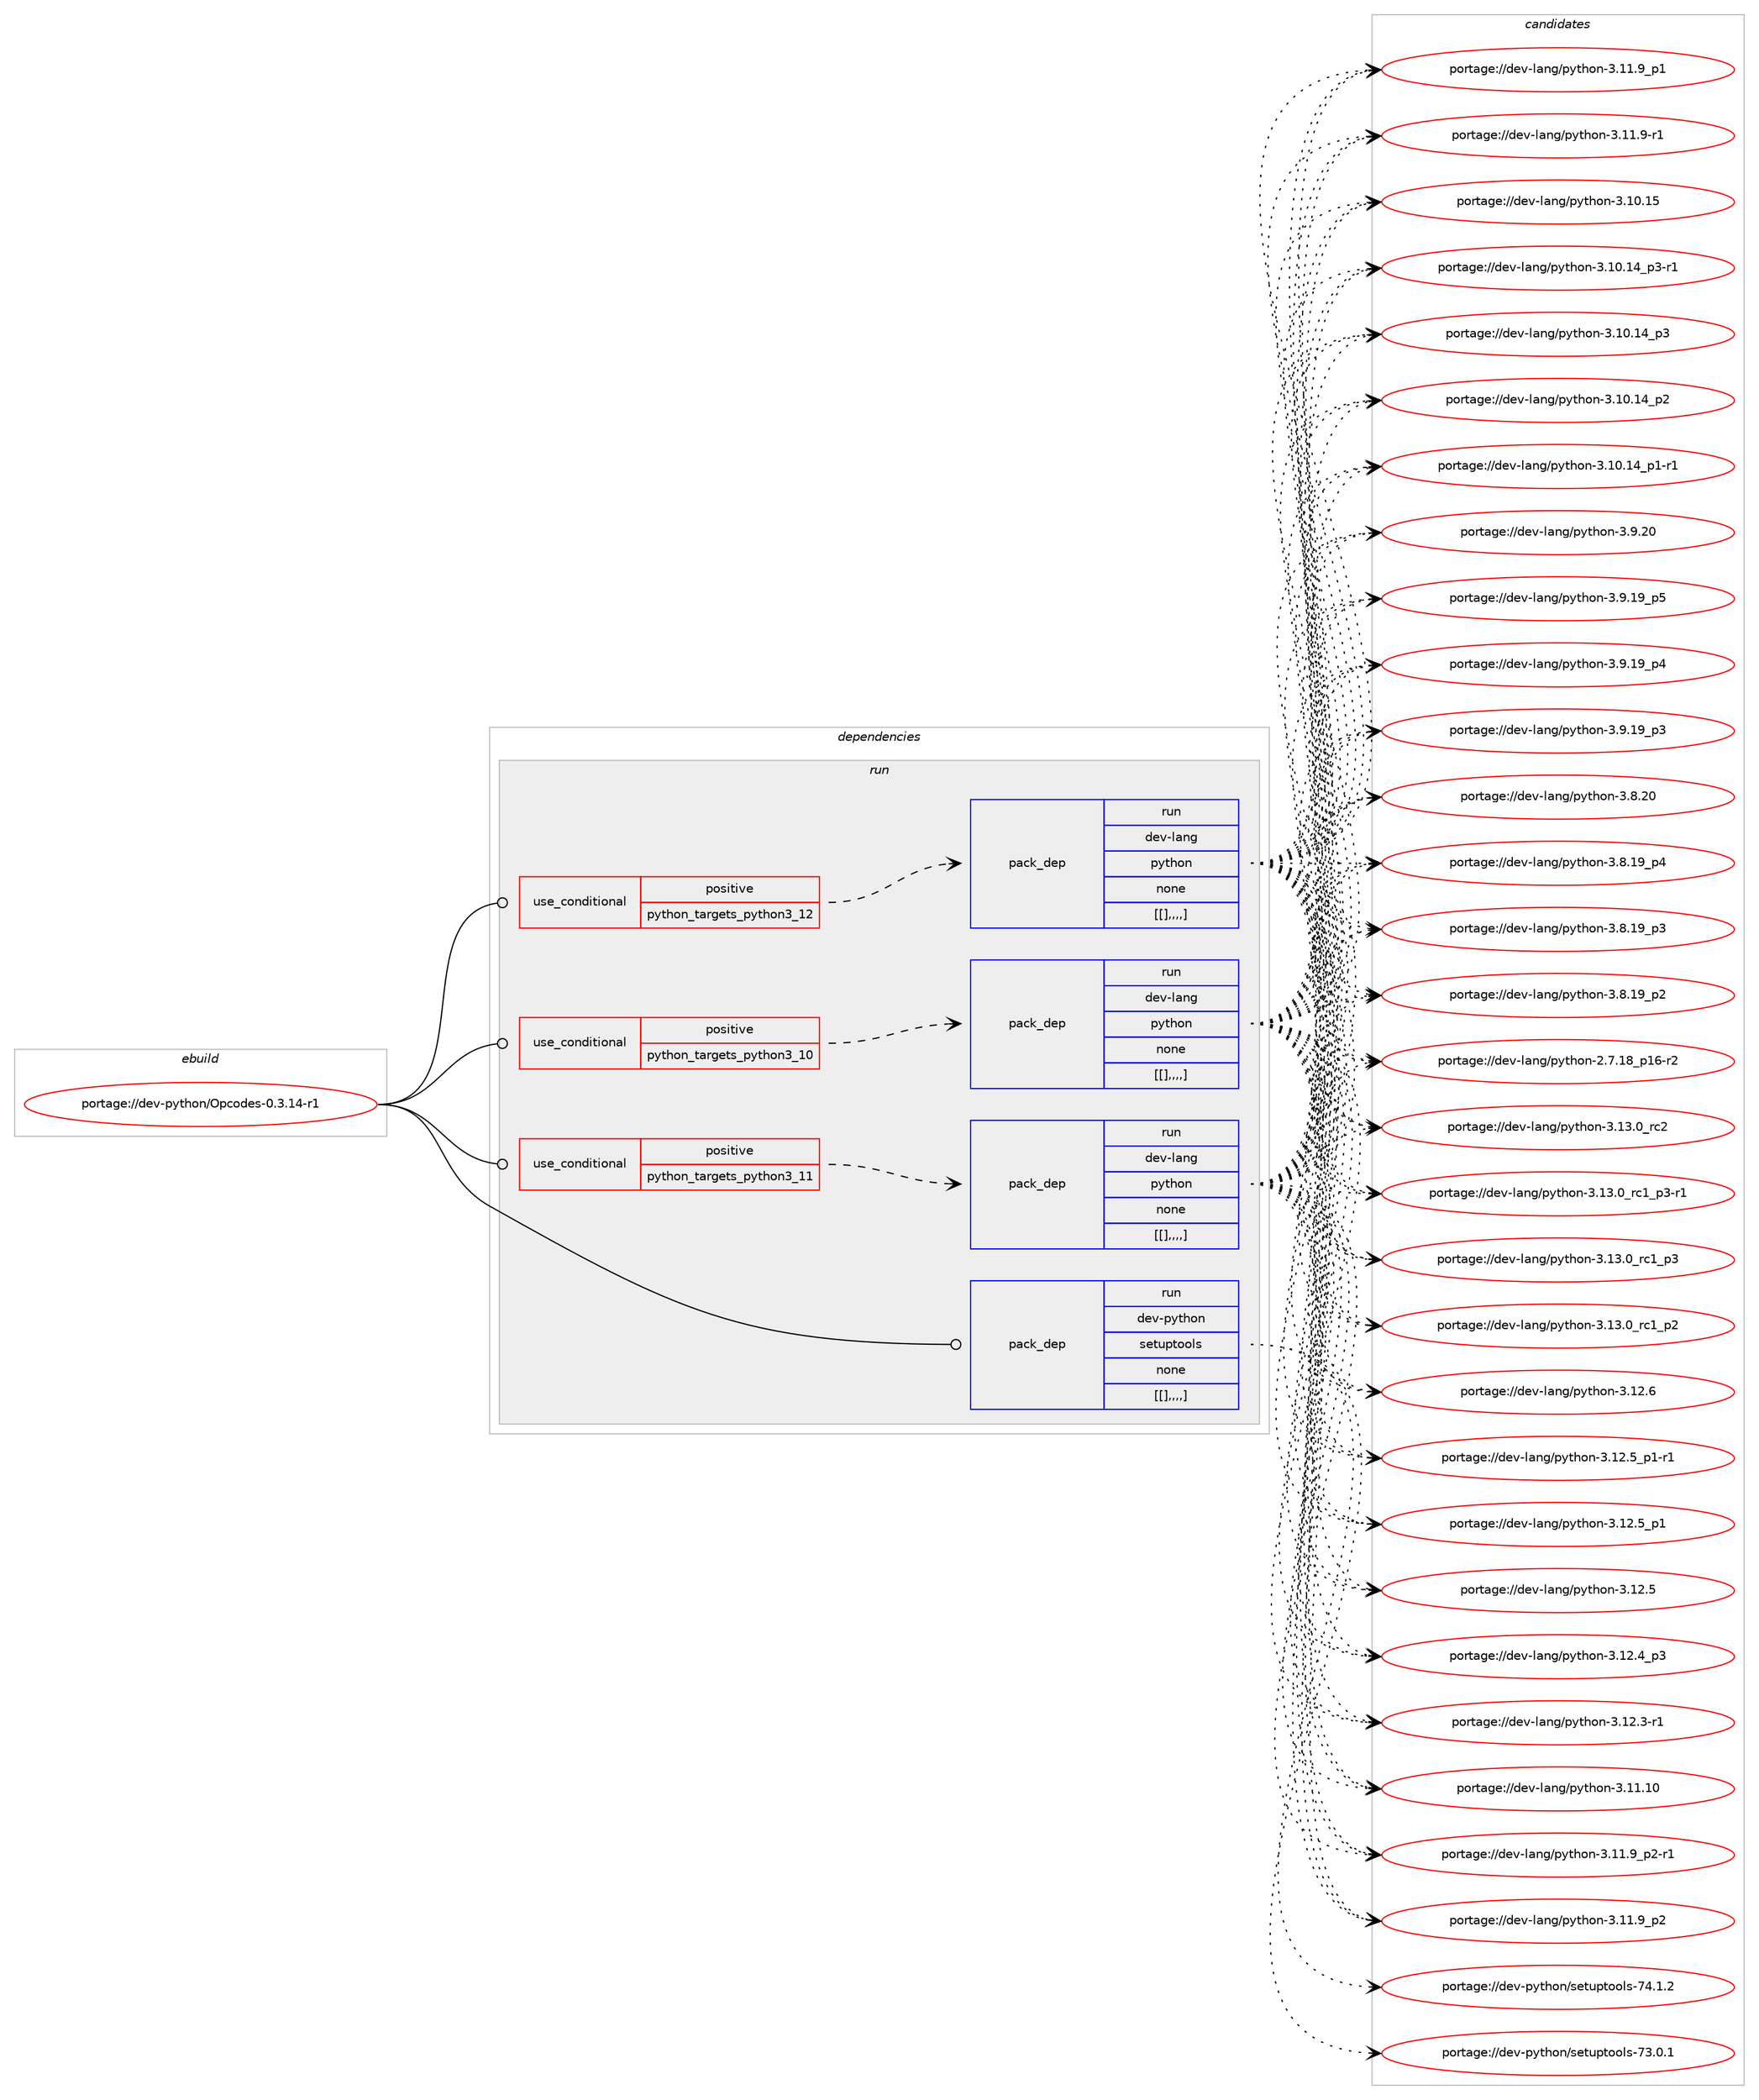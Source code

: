 digraph prolog {

# *************
# Graph options
# *************

newrank=true;
concentrate=true;
compound=true;
graph [rankdir=LR,fontname=Helvetica,fontsize=10,ranksep=1.5];#, ranksep=2.5, nodesep=0.2];
edge  [arrowhead=vee];
node  [fontname=Helvetica,fontsize=10];

# **********
# The ebuild
# **********

subgraph cluster_leftcol {
color=gray;
label=<<i>ebuild</i>>;
id [label="portage://dev-python/Opcodes-0.3.14-r1", color=red, width=4, href="../dev-python/Opcodes-0.3.14-r1.svg"];
}

# ****************
# The dependencies
# ****************

subgraph cluster_midcol {
color=gray;
label=<<i>dependencies</i>>;
subgraph cluster_compile {
fillcolor="#eeeeee";
style=filled;
label=<<i>compile</i>>;
}
subgraph cluster_compileandrun {
fillcolor="#eeeeee";
style=filled;
label=<<i>compile and run</i>>;
}
subgraph cluster_run {
fillcolor="#eeeeee";
style=filled;
label=<<i>run</i>>;
subgraph cond31040 {
dependency141730 [label=<<TABLE BORDER="0" CELLBORDER="1" CELLSPACING="0" CELLPADDING="4"><TR><TD ROWSPAN="3" CELLPADDING="10">use_conditional</TD></TR><TR><TD>positive</TD></TR><TR><TD>python_targets_python3_10</TD></TR></TABLE>>, shape=none, color=red];
subgraph pack109477 {
dependency141731 [label=<<TABLE BORDER="0" CELLBORDER="1" CELLSPACING="0" CELLPADDING="4" WIDTH="220"><TR><TD ROWSPAN="6" CELLPADDING="30">pack_dep</TD></TR><TR><TD WIDTH="110">run</TD></TR><TR><TD>dev-lang</TD></TR><TR><TD>python</TD></TR><TR><TD>none</TD></TR><TR><TD>[[],,,,]</TD></TR></TABLE>>, shape=none, color=blue];
}
dependency141730:e -> dependency141731:w [weight=20,style="dashed",arrowhead="vee"];
}
id:e -> dependency141730:w [weight=20,style="solid",arrowhead="odot"];
subgraph cond31041 {
dependency141732 [label=<<TABLE BORDER="0" CELLBORDER="1" CELLSPACING="0" CELLPADDING="4"><TR><TD ROWSPAN="3" CELLPADDING="10">use_conditional</TD></TR><TR><TD>positive</TD></TR><TR><TD>python_targets_python3_11</TD></TR></TABLE>>, shape=none, color=red];
subgraph pack109478 {
dependency141733 [label=<<TABLE BORDER="0" CELLBORDER="1" CELLSPACING="0" CELLPADDING="4" WIDTH="220"><TR><TD ROWSPAN="6" CELLPADDING="30">pack_dep</TD></TR><TR><TD WIDTH="110">run</TD></TR><TR><TD>dev-lang</TD></TR><TR><TD>python</TD></TR><TR><TD>none</TD></TR><TR><TD>[[],,,,]</TD></TR></TABLE>>, shape=none, color=blue];
}
dependency141732:e -> dependency141733:w [weight=20,style="dashed",arrowhead="vee"];
}
id:e -> dependency141732:w [weight=20,style="solid",arrowhead="odot"];
subgraph cond31042 {
dependency141734 [label=<<TABLE BORDER="0" CELLBORDER="1" CELLSPACING="0" CELLPADDING="4"><TR><TD ROWSPAN="3" CELLPADDING="10">use_conditional</TD></TR><TR><TD>positive</TD></TR><TR><TD>python_targets_python3_12</TD></TR></TABLE>>, shape=none, color=red];
subgraph pack109479 {
dependency141735 [label=<<TABLE BORDER="0" CELLBORDER="1" CELLSPACING="0" CELLPADDING="4" WIDTH="220"><TR><TD ROWSPAN="6" CELLPADDING="30">pack_dep</TD></TR><TR><TD WIDTH="110">run</TD></TR><TR><TD>dev-lang</TD></TR><TR><TD>python</TD></TR><TR><TD>none</TD></TR><TR><TD>[[],,,,]</TD></TR></TABLE>>, shape=none, color=blue];
}
dependency141734:e -> dependency141735:w [weight=20,style="dashed",arrowhead="vee"];
}
id:e -> dependency141734:w [weight=20,style="solid",arrowhead="odot"];
subgraph pack109480 {
dependency141736 [label=<<TABLE BORDER="0" CELLBORDER="1" CELLSPACING="0" CELLPADDING="4" WIDTH="220"><TR><TD ROWSPAN="6" CELLPADDING="30">pack_dep</TD></TR><TR><TD WIDTH="110">run</TD></TR><TR><TD>dev-python</TD></TR><TR><TD>setuptools</TD></TR><TR><TD>none</TD></TR><TR><TD>[[],,,,]</TD></TR></TABLE>>, shape=none, color=blue];
}
id:e -> dependency141736:w [weight=20,style="solid",arrowhead="odot"];
}
}

# **************
# The candidates
# **************

subgraph cluster_choices {
rank=same;
color=gray;
label=<<i>candidates</i>>;

subgraph choice109477 {
color=black;
nodesep=1;
choice10010111845108971101034711212111610411111045514649514648951149950 [label="portage://dev-lang/python-3.13.0_rc2", color=red, width=4,href="../dev-lang/python-3.13.0_rc2.svg"];
choice1001011184510897110103471121211161041111104551464951464895114994995112514511449 [label="portage://dev-lang/python-3.13.0_rc1_p3-r1", color=red, width=4,href="../dev-lang/python-3.13.0_rc1_p3-r1.svg"];
choice100101118451089711010347112121116104111110455146495146489511499499511251 [label="portage://dev-lang/python-3.13.0_rc1_p3", color=red, width=4,href="../dev-lang/python-3.13.0_rc1_p3.svg"];
choice100101118451089711010347112121116104111110455146495146489511499499511250 [label="portage://dev-lang/python-3.13.0_rc1_p2", color=red, width=4,href="../dev-lang/python-3.13.0_rc1_p2.svg"];
choice10010111845108971101034711212111610411111045514649504654 [label="portage://dev-lang/python-3.12.6", color=red, width=4,href="../dev-lang/python-3.12.6.svg"];
choice1001011184510897110103471121211161041111104551464950465395112494511449 [label="portage://dev-lang/python-3.12.5_p1-r1", color=red, width=4,href="../dev-lang/python-3.12.5_p1-r1.svg"];
choice100101118451089711010347112121116104111110455146495046539511249 [label="portage://dev-lang/python-3.12.5_p1", color=red, width=4,href="../dev-lang/python-3.12.5_p1.svg"];
choice10010111845108971101034711212111610411111045514649504653 [label="portage://dev-lang/python-3.12.5", color=red, width=4,href="../dev-lang/python-3.12.5.svg"];
choice100101118451089711010347112121116104111110455146495046529511251 [label="portage://dev-lang/python-3.12.4_p3", color=red, width=4,href="../dev-lang/python-3.12.4_p3.svg"];
choice100101118451089711010347112121116104111110455146495046514511449 [label="portage://dev-lang/python-3.12.3-r1", color=red, width=4,href="../dev-lang/python-3.12.3-r1.svg"];
choice1001011184510897110103471121211161041111104551464949464948 [label="portage://dev-lang/python-3.11.10", color=red, width=4,href="../dev-lang/python-3.11.10.svg"];
choice1001011184510897110103471121211161041111104551464949465795112504511449 [label="portage://dev-lang/python-3.11.9_p2-r1", color=red, width=4,href="../dev-lang/python-3.11.9_p2-r1.svg"];
choice100101118451089711010347112121116104111110455146494946579511250 [label="portage://dev-lang/python-3.11.9_p2", color=red, width=4,href="../dev-lang/python-3.11.9_p2.svg"];
choice100101118451089711010347112121116104111110455146494946579511249 [label="portage://dev-lang/python-3.11.9_p1", color=red, width=4,href="../dev-lang/python-3.11.9_p1.svg"];
choice100101118451089711010347112121116104111110455146494946574511449 [label="portage://dev-lang/python-3.11.9-r1", color=red, width=4,href="../dev-lang/python-3.11.9-r1.svg"];
choice1001011184510897110103471121211161041111104551464948464953 [label="portage://dev-lang/python-3.10.15", color=red, width=4,href="../dev-lang/python-3.10.15.svg"];
choice100101118451089711010347112121116104111110455146494846495295112514511449 [label="portage://dev-lang/python-3.10.14_p3-r1", color=red, width=4,href="../dev-lang/python-3.10.14_p3-r1.svg"];
choice10010111845108971101034711212111610411111045514649484649529511251 [label="portage://dev-lang/python-3.10.14_p3", color=red, width=4,href="../dev-lang/python-3.10.14_p3.svg"];
choice10010111845108971101034711212111610411111045514649484649529511250 [label="portage://dev-lang/python-3.10.14_p2", color=red, width=4,href="../dev-lang/python-3.10.14_p2.svg"];
choice100101118451089711010347112121116104111110455146494846495295112494511449 [label="portage://dev-lang/python-3.10.14_p1-r1", color=red, width=4,href="../dev-lang/python-3.10.14_p1-r1.svg"];
choice10010111845108971101034711212111610411111045514657465048 [label="portage://dev-lang/python-3.9.20", color=red, width=4,href="../dev-lang/python-3.9.20.svg"];
choice100101118451089711010347112121116104111110455146574649579511253 [label="portage://dev-lang/python-3.9.19_p5", color=red, width=4,href="../dev-lang/python-3.9.19_p5.svg"];
choice100101118451089711010347112121116104111110455146574649579511252 [label="portage://dev-lang/python-3.9.19_p4", color=red, width=4,href="../dev-lang/python-3.9.19_p4.svg"];
choice100101118451089711010347112121116104111110455146574649579511251 [label="portage://dev-lang/python-3.9.19_p3", color=red, width=4,href="../dev-lang/python-3.9.19_p3.svg"];
choice10010111845108971101034711212111610411111045514656465048 [label="portage://dev-lang/python-3.8.20", color=red, width=4,href="../dev-lang/python-3.8.20.svg"];
choice100101118451089711010347112121116104111110455146564649579511252 [label="portage://dev-lang/python-3.8.19_p4", color=red, width=4,href="../dev-lang/python-3.8.19_p4.svg"];
choice100101118451089711010347112121116104111110455146564649579511251 [label="portage://dev-lang/python-3.8.19_p3", color=red, width=4,href="../dev-lang/python-3.8.19_p3.svg"];
choice100101118451089711010347112121116104111110455146564649579511250 [label="portage://dev-lang/python-3.8.19_p2", color=red, width=4,href="../dev-lang/python-3.8.19_p2.svg"];
choice100101118451089711010347112121116104111110455046554649569511249544511450 [label="portage://dev-lang/python-2.7.18_p16-r2", color=red, width=4,href="../dev-lang/python-2.7.18_p16-r2.svg"];
dependency141731:e -> choice10010111845108971101034711212111610411111045514649514648951149950:w [style=dotted,weight="100"];
dependency141731:e -> choice1001011184510897110103471121211161041111104551464951464895114994995112514511449:w [style=dotted,weight="100"];
dependency141731:e -> choice100101118451089711010347112121116104111110455146495146489511499499511251:w [style=dotted,weight="100"];
dependency141731:e -> choice100101118451089711010347112121116104111110455146495146489511499499511250:w [style=dotted,weight="100"];
dependency141731:e -> choice10010111845108971101034711212111610411111045514649504654:w [style=dotted,weight="100"];
dependency141731:e -> choice1001011184510897110103471121211161041111104551464950465395112494511449:w [style=dotted,weight="100"];
dependency141731:e -> choice100101118451089711010347112121116104111110455146495046539511249:w [style=dotted,weight="100"];
dependency141731:e -> choice10010111845108971101034711212111610411111045514649504653:w [style=dotted,weight="100"];
dependency141731:e -> choice100101118451089711010347112121116104111110455146495046529511251:w [style=dotted,weight="100"];
dependency141731:e -> choice100101118451089711010347112121116104111110455146495046514511449:w [style=dotted,weight="100"];
dependency141731:e -> choice1001011184510897110103471121211161041111104551464949464948:w [style=dotted,weight="100"];
dependency141731:e -> choice1001011184510897110103471121211161041111104551464949465795112504511449:w [style=dotted,weight="100"];
dependency141731:e -> choice100101118451089711010347112121116104111110455146494946579511250:w [style=dotted,weight="100"];
dependency141731:e -> choice100101118451089711010347112121116104111110455146494946579511249:w [style=dotted,weight="100"];
dependency141731:e -> choice100101118451089711010347112121116104111110455146494946574511449:w [style=dotted,weight="100"];
dependency141731:e -> choice1001011184510897110103471121211161041111104551464948464953:w [style=dotted,weight="100"];
dependency141731:e -> choice100101118451089711010347112121116104111110455146494846495295112514511449:w [style=dotted,weight="100"];
dependency141731:e -> choice10010111845108971101034711212111610411111045514649484649529511251:w [style=dotted,weight="100"];
dependency141731:e -> choice10010111845108971101034711212111610411111045514649484649529511250:w [style=dotted,weight="100"];
dependency141731:e -> choice100101118451089711010347112121116104111110455146494846495295112494511449:w [style=dotted,weight="100"];
dependency141731:e -> choice10010111845108971101034711212111610411111045514657465048:w [style=dotted,weight="100"];
dependency141731:e -> choice100101118451089711010347112121116104111110455146574649579511253:w [style=dotted,weight="100"];
dependency141731:e -> choice100101118451089711010347112121116104111110455146574649579511252:w [style=dotted,weight="100"];
dependency141731:e -> choice100101118451089711010347112121116104111110455146574649579511251:w [style=dotted,weight="100"];
dependency141731:e -> choice10010111845108971101034711212111610411111045514656465048:w [style=dotted,weight="100"];
dependency141731:e -> choice100101118451089711010347112121116104111110455146564649579511252:w [style=dotted,weight="100"];
dependency141731:e -> choice100101118451089711010347112121116104111110455146564649579511251:w [style=dotted,weight="100"];
dependency141731:e -> choice100101118451089711010347112121116104111110455146564649579511250:w [style=dotted,weight="100"];
dependency141731:e -> choice100101118451089711010347112121116104111110455046554649569511249544511450:w [style=dotted,weight="100"];
}
subgraph choice109478 {
color=black;
nodesep=1;
choice10010111845108971101034711212111610411111045514649514648951149950 [label="portage://dev-lang/python-3.13.0_rc2", color=red, width=4,href="../dev-lang/python-3.13.0_rc2.svg"];
choice1001011184510897110103471121211161041111104551464951464895114994995112514511449 [label="portage://dev-lang/python-3.13.0_rc1_p3-r1", color=red, width=4,href="../dev-lang/python-3.13.0_rc1_p3-r1.svg"];
choice100101118451089711010347112121116104111110455146495146489511499499511251 [label="portage://dev-lang/python-3.13.0_rc1_p3", color=red, width=4,href="../dev-lang/python-3.13.0_rc1_p3.svg"];
choice100101118451089711010347112121116104111110455146495146489511499499511250 [label="portage://dev-lang/python-3.13.0_rc1_p2", color=red, width=4,href="../dev-lang/python-3.13.0_rc1_p2.svg"];
choice10010111845108971101034711212111610411111045514649504654 [label="portage://dev-lang/python-3.12.6", color=red, width=4,href="../dev-lang/python-3.12.6.svg"];
choice1001011184510897110103471121211161041111104551464950465395112494511449 [label="portage://dev-lang/python-3.12.5_p1-r1", color=red, width=4,href="../dev-lang/python-3.12.5_p1-r1.svg"];
choice100101118451089711010347112121116104111110455146495046539511249 [label="portage://dev-lang/python-3.12.5_p1", color=red, width=4,href="../dev-lang/python-3.12.5_p1.svg"];
choice10010111845108971101034711212111610411111045514649504653 [label="portage://dev-lang/python-3.12.5", color=red, width=4,href="../dev-lang/python-3.12.5.svg"];
choice100101118451089711010347112121116104111110455146495046529511251 [label="portage://dev-lang/python-3.12.4_p3", color=red, width=4,href="../dev-lang/python-3.12.4_p3.svg"];
choice100101118451089711010347112121116104111110455146495046514511449 [label="portage://dev-lang/python-3.12.3-r1", color=red, width=4,href="../dev-lang/python-3.12.3-r1.svg"];
choice1001011184510897110103471121211161041111104551464949464948 [label="portage://dev-lang/python-3.11.10", color=red, width=4,href="../dev-lang/python-3.11.10.svg"];
choice1001011184510897110103471121211161041111104551464949465795112504511449 [label="portage://dev-lang/python-3.11.9_p2-r1", color=red, width=4,href="../dev-lang/python-3.11.9_p2-r1.svg"];
choice100101118451089711010347112121116104111110455146494946579511250 [label="portage://dev-lang/python-3.11.9_p2", color=red, width=4,href="../dev-lang/python-3.11.9_p2.svg"];
choice100101118451089711010347112121116104111110455146494946579511249 [label="portage://dev-lang/python-3.11.9_p1", color=red, width=4,href="../dev-lang/python-3.11.9_p1.svg"];
choice100101118451089711010347112121116104111110455146494946574511449 [label="portage://dev-lang/python-3.11.9-r1", color=red, width=4,href="../dev-lang/python-3.11.9-r1.svg"];
choice1001011184510897110103471121211161041111104551464948464953 [label="portage://dev-lang/python-3.10.15", color=red, width=4,href="../dev-lang/python-3.10.15.svg"];
choice100101118451089711010347112121116104111110455146494846495295112514511449 [label="portage://dev-lang/python-3.10.14_p3-r1", color=red, width=4,href="../dev-lang/python-3.10.14_p3-r1.svg"];
choice10010111845108971101034711212111610411111045514649484649529511251 [label="portage://dev-lang/python-3.10.14_p3", color=red, width=4,href="../dev-lang/python-3.10.14_p3.svg"];
choice10010111845108971101034711212111610411111045514649484649529511250 [label="portage://dev-lang/python-3.10.14_p2", color=red, width=4,href="../dev-lang/python-3.10.14_p2.svg"];
choice100101118451089711010347112121116104111110455146494846495295112494511449 [label="portage://dev-lang/python-3.10.14_p1-r1", color=red, width=4,href="../dev-lang/python-3.10.14_p1-r1.svg"];
choice10010111845108971101034711212111610411111045514657465048 [label="portage://dev-lang/python-3.9.20", color=red, width=4,href="../dev-lang/python-3.9.20.svg"];
choice100101118451089711010347112121116104111110455146574649579511253 [label="portage://dev-lang/python-3.9.19_p5", color=red, width=4,href="../dev-lang/python-3.9.19_p5.svg"];
choice100101118451089711010347112121116104111110455146574649579511252 [label="portage://dev-lang/python-3.9.19_p4", color=red, width=4,href="../dev-lang/python-3.9.19_p4.svg"];
choice100101118451089711010347112121116104111110455146574649579511251 [label="portage://dev-lang/python-3.9.19_p3", color=red, width=4,href="../dev-lang/python-3.9.19_p3.svg"];
choice10010111845108971101034711212111610411111045514656465048 [label="portage://dev-lang/python-3.8.20", color=red, width=4,href="../dev-lang/python-3.8.20.svg"];
choice100101118451089711010347112121116104111110455146564649579511252 [label="portage://dev-lang/python-3.8.19_p4", color=red, width=4,href="../dev-lang/python-3.8.19_p4.svg"];
choice100101118451089711010347112121116104111110455146564649579511251 [label="portage://dev-lang/python-3.8.19_p3", color=red, width=4,href="../dev-lang/python-3.8.19_p3.svg"];
choice100101118451089711010347112121116104111110455146564649579511250 [label="portage://dev-lang/python-3.8.19_p2", color=red, width=4,href="../dev-lang/python-3.8.19_p2.svg"];
choice100101118451089711010347112121116104111110455046554649569511249544511450 [label="portage://dev-lang/python-2.7.18_p16-r2", color=red, width=4,href="../dev-lang/python-2.7.18_p16-r2.svg"];
dependency141733:e -> choice10010111845108971101034711212111610411111045514649514648951149950:w [style=dotted,weight="100"];
dependency141733:e -> choice1001011184510897110103471121211161041111104551464951464895114994995112514511449:w [style=dotted,weight="100"];
dependency141733:e -> choice100101118451089711010347112121116104111110455146495146489511499499511251:w [style=dotted,weight="100"];
dependency141733:e -> choice100101118451089711010347112121116104111110455146495146489511499499511250:w [style=dotted,weight="100"];
dependency141733:e -> choice10010111845108971101034711212111610411111045514649504654:w [style=dotted,weight="100"];
dependency141733:e -> choice1001011184510897110103471121211161041111104551464950465395112494511449:w [style=dotted,weight="100"];
dependency141733:e -> choice100101118451089711010347112121116104111110455146495046539511249:w [style=dotted,weight="100"];
dependency141733:e -> choice10010111845108971101034711212111610411111045514649504653:w [style=dotted,weight="100"];
dependency141733:e -> choice100101118451089711010347112121116104111110455146495046529511251:w [style=dotted,weight="100"];
dependency141733:e -> choice100101118451089711010347112121116104111110455146495046514511449:w [style=dotted,weight="100"];
dependency141733:e -> choice1001011184510897110103471121211161041111104551464949464948:w [style=dotted,weight="100"];
dependency141733:e -> choice1001011184510897110103471121211161041111104551464949465795112504511449:w [style=dotted,weight="100"];
dependency141733:e -> choice100101118451089711010347112121116104111110455146494946579511250:w [style=dotted,weight="100"];
dependency141733:e -> choice100101118451089711010347112121116104111110455146494946579511249:w [style=dotted,weight="100"];
dependency141733:e -> choice100101118451089711010347112121116104111110455146494946574511449:w [style=dotted,weight="100"];
dependency141733:e -> choice1001011184510897110103471121211161041111104551464948464953:w [style=dotted,weight="100"];
dependency141733:e -> choice100101118451089711010347112121116104111110455146494846495295112514511449:w [style=dotted,weight="100"];
dependency141733:e -> choice10010111845108971101034711212111610411111045514649484649529511251:w [style=dotted,weight="100"];
dependency141733:e -> choice10010111845108971101034711212111610411111045514649484649529511250:w [style=dotted,weight="100"];
dependency141733:e -> choice100101118451089711010347112121116104111110455146494846495295112494511449:w [style=dotted,weight="100"];
dependency141733:e -> choice10010111845108971101034711212111610411111045514657465048:w [style=dotted,weight="100"];
dependency141733:e -> choice100101118451089711010347112121116104111110455146574649579511253:w [style=dotted,weight="100"];
dependency141733:e -> choice100101118451089711010347112121116104111110455146574649579511252:w [style=dotted,weight="100"];
dependency141733:e -> choice100101118451089711010347112121116104111110455146574649579511251:w [style=dotted,weight="100"];
dependency141733:e -> choice10010111845108971101034711212111610411111045514656465048:w [style=dotted,weight="100"];
dependency141733:e -> choice100101118451089711010347112121116104111110455146564649579511252:w [style=dotted,weight="100"];
dependency141733:e -> choice100101118451089711010347112121116104111110455146564649579511251:w [style=dotted,weight="100"];
dependency141733:e -> choice100101118451089711010347112121116104111110455146564649579511250:w [style=dotted,weight="100"];
dependency141733:e -> choice100101118451089711010347112121116104111110455046554649569511249544511450:w [style=dotted,weight="100"];
}
subgraph choice109479 {
color=black;
nodesep=1;
choice10010111845108971101034711212111610411111045514649514648951149950 [label="portage://dev-lang/python-3.13.0_rc2", color=red, width=4,href="../dev-lang/python-3.13.0_rc2.svg"];
choice1001011184510897110103471121211161041111104551464951464895114994995112514511449 [label="portage://dev-lang/python-3.13.0_rc1_p3-r1", color=red, width=4,href="../dev-lang/python-3.13.0_rc1_p3-r1.svg"];
choice100101118451089711010347112121116104111110455146495146489511499499511251 [label="portage://dev-lang/python-3.13.0_rc1_p3", color=red, width=4,href="../dev-lang/python-3.13.0_rc1_p3.svg"];
choice100101118451089711010347112121116104111110455146495146489511499499511250 [label="portage://dev-lang/python-3.13.0_rc1_p2", color=red, width=4,href="../dev-lang/python-3.13.0_rc1_p2.svg"];
choice10010111845108971101034711212111610411111045514649504654 [label="portage://dev-lang/python-3.12.6", color=red, width=4,href="../dev-lang/python-3.12.6.svg"];
choice1001011184510897110103471121211161041111104551464950465395112494511449 [label="portage://dev-lang/python-3.12.5_p1-r1", color=red, width=4,href="../dev-lang/python-3.12.5_p1-r1.svg"];
choice100101118451089711010347112121116104111110455146495046539511249 [label="portage://dev-lang/python-3.12.5_p1", color=red, width=4,href="../dev-lang/python-3.12.5_p1.svg"];
choice10010111845108971101034711212111610411111045514649504653 [label="portage://dev-lang/python-3.12.5", color=red, width=4,href="../dev-lang/python-3.12.5.svg"];
choice100101118451089711010347112121116104111110455146495046529511251 [label="portage://dev-lang/python-3.12.4_p3", color=red, width=4,href="../dev-lang/python-3.12.4_p3.svg"];
choice100101118451089711010347112121116104111110455146495046514511449 [label="portage://dev-lang/python-3.12.3-r1", color=red, width=4,href="../dev-lang/python-3.12.3-r1.svg"];
choice1001011184510897110103471121211161041111104551464949464948 [label="portage://dev-lang/python-3.11.10", color=red, width=4,href="../dev-lang/python-3.11.10.svg"];
choice1001011184510897110103471121211161041111104551464949465795112504511449 [label="portage://dev-lang/python-3.11.9_p2-r1", color=red, width=4,href="../dev-lang/python-3.11.9_p2-r1.svg"];
choice100101118451089711010347112121116104111110455146494946579511250 [label="portage://dev-lang/python-3.11.9_p2", color=red, width=4,href="../dev-lang/python-3.11.9_p2.svg"];
choice100101118451089711010347112121116104111110455146494946579511249 [label="portage://dev-lang/python-3.11.9_p1", color=red, width=4,href="../dev-lang/python-3.11.9_p1.svg"];
choice100101118451089711010347112121116104111110455146494946574511449 [label="portage://dev-lang/python-3.11.9-r1", color=red, width=4,href="../dev-lang/python-3.11.9-r1.svg"];
choice1001011184510897110103471121211161041111104551464948464953 [label="portage://dev-lang/python-3.10.15", color=red, width=4,href="../dev-lang/python-3.10.15.svg"];
choice100101118451089711010347112121116104111110455146494846495295112514511449 [label="portage://dev-lang/python-3.10.14_p3-r1", color=red, width=4,href="../dev-lang/python-3.10.14_p3-r1.svg"];
choice10010111845108971101034711212111610411111045514649484649529511251 [label="portage://dev-lang/python-3.10.14_p3", color=red, width=4,href="../dev-lang/python-3.10.14_p3.svg"];
choice10010111845108971101034711212111610411111045514649484649529511250 [label="portage://dev-lang/python-3.10.14_p2", color=red, width=4,href="../dev-lang/python-3.10.14_p2.svg"];
choice100101118451089711010347112121116104111110455146494846495295112494511449 [label="portage://dev-lang/python-3.10.14_p1-r1", color=red, width=4,href="../dev-lang/python-3.10.14_p1-r1.svg"];
choice10010111845108971101034711212111610411111045514657465048 [label="portage://dev-lang/python-3.9.20", color=red, width=4,href="../dev-lang/python-3.9.20.svg"];
choice100101118451089711010347112121116104111110455146574649579511253 [label="portage://dev-lang/python-3.9.19_p5", color=red, width=4,href="../dev-lang/python-3.9.19_p5.svg"];
choice100101118451089711010347112121116104111110455146574649579511252 [label="portage://dev-lang/python-3.9.19_p4", color=red, width=4,href="../dev-lang/python-3.9.19_p4.svg"];
choice100101118451089711010347112121116104111110455146574649579511251 [label="portage://dev-lang/python-3.9.19_p3", color=red, width=4,href="../dev-lang/python-3.9.19_p3.svg"];
choice10010111845108971101034711212111610411111045514656465048 [label="portage://dev-lang/python-3.8.20", color=red, width=4,href="../dev-lang/python-3.8.20.svg"];
choice100101118451089711010347112121116104111110455146564649579511252 [label="portage://dev-lang/python-3.8.19_p4", color=red, width=4,href="../dev-lang/python-3.8.19_p4.svg"];
choice100101118451089711010347112121116104111110455146564649579511251 [label="portage://dev-lang/python-3.8.19_p3", color=red, width=4,href="../dev-lang/python-3.8.19_p3.svg"];
choice100101118451089711010347112121116104111110455146564649579511250 [label="portage://dev-lang/python-3.8.19_p2", color=red, width=4,href="../dev-lang/python-3.8.19_p2.svg"];
choice100101118451089711010347112121116104111110455046554649569511249544511450 [label="portage://dev-lang/python-2.7.18_p16-r2", color=red, width=4,href="../dev-lang/python-2.7.18_p16-r2.svg"];
dependency141735:e -> choice10010111845108971101034711212111610411111045514649514648951149950:w [style=dotted,weight="100"];
dependency141735:e -> choice1001011184510897110103471121211161041111104551464951464895114994995112514511449:w [style=dotted,weight="100"];
dependency141735:e -> choice100101118451089711010347112121116104111110455146495146489511499499511251:w [style=dotted,weight="100"];
dependency141735:e -> choice100101118451089711010347112121116104111110455146495146489511499499511250:w [style=dotted,weight="100"];
dependency141735:e -> choice10010111845108971101034711212111610411111045514649504654:w [style=dotted,weight="100"];
dependency141735:e -> choice1001011184510897110103471121211161041111104551464950465395112494511449:w [style=dotted,weight="100"];
dependency141735:e -> choice100101118451089711010347112121116104111110455146495046539511249:w [style=dotted,weight="100"];
dependency141735:e -> choice10010111845108971101034711212111610411111045514649504653:w [style=dotted,weight="100"];
dependency141735:e -> choice100101118451089711010347112121116104111110455146495046529511251:w [style=dotted,weight="100"];
dependency141735:e -> choice100101118451089711010347112121116104111110455146495046514511449:w [style=dotted,weight="100"];
dependency141735:e -> choice1001011184510897110103471121211161041111104551464949464948:w [style=dotted,weight="100"];
dependency141735:e -> choice1001011184510897110103471121211161041111104551464949465795112504511449:w [style=dotted,weight="100"];
dependency141735:e -> choice100101118451089711010347112121116104111110455146494946579511250:w [style=dotted,weight="100"];
dependency141735:e -> choice100101118451089711010347112121116104111110455146494946579511249:w [style=dotted,weight="100"];
dependency141735:e -> choice100101118451089711010347112121116104111110455146494946574511449:w [style=dotted,weight="100"];
dependency141735:e -> choice1001011184510897110103471121211161041111104551464948464953:w [style=dotted,weight="100"];
dependency141735:e -> choice100101118451089711010347112121116104111110455146494846495295112514511449:w [style=dotted,weight="100"];
dependency141735:e -> choice10010111845108971101034711212111610411111045514649484649529511251:w [style=dotted,weight="100"];
dependency141735:e -> choice10010111845108971101034711212111610411111045514649484649529511250:w [style=dotted,weight="100"];
dependency141735:e -> choice100101118451089711010347112121116104111110455146494846495295112494511449:w [style=dotted,weight="100"];
dependency141735:e -> choice10010111845108971101034711212111610411111045514657465048:w [style=dotted,weight="100"];
dependency141735:e -> choice100101118451089711010347112121116104111110455146574649579511253:w [style=dotted,weight="100"];
dependency141735:e -> choice100101118451089711010347112121116104111110455146574649579511252:w [style=dotted,weight="100"];
dependency141735:e -> choice100101118451089711010347112121116104111110455146574649579511251:w [style=dotted,weight="100"];
dependency141735:e -> choice10010111845108971101034711212111610411111045514656465048:w [style=dotted,weight="100"];
dependency141735:e -> choice100101118451089711010347112121116104111110455146564649579511252:w [style=dotted,weight="100"];
dependency141735:e -> choice100101118451089711010347112121116104111110455146564649579511251:w [style=dotted,weight="100"];
dependency141735:e -> choice100101118451089711010347112121116104111110455146564649579511250:w [style=dotted,weight="100"];
dependency141735:e -> choice100101118451089711010347112121116104111110455046554649569511249544511450:w [style=dotted,weight="100"];
}
subgraph choice109480 {
color=black;
nodesep=1;
choice100101118451121211161041111104711510111611711211611111110811545555246494650 [label="portage://dev-python/setuptools-74.1.2", color=red, width=4,href="../dev-python/setuptools-74.1.2.svg"];
choice100101118451121211161041111104711510111611711211611111110811545555146484649 [label="portage://dev-python/setuptools-73.0.1", color=red, width=4,href="../dev-python/setuptools-73.0.1.svg"];
dependency141736:e -> choice100101118451121211161041111104711510111611711211611111110811545555246494650:w [style=dotted,weight="100"];
dependency141736:e -> choice100101118451121211161041111104711510111611711211611111110811545555146484649:w [style=dotted,weight="100"];
}
}

}
